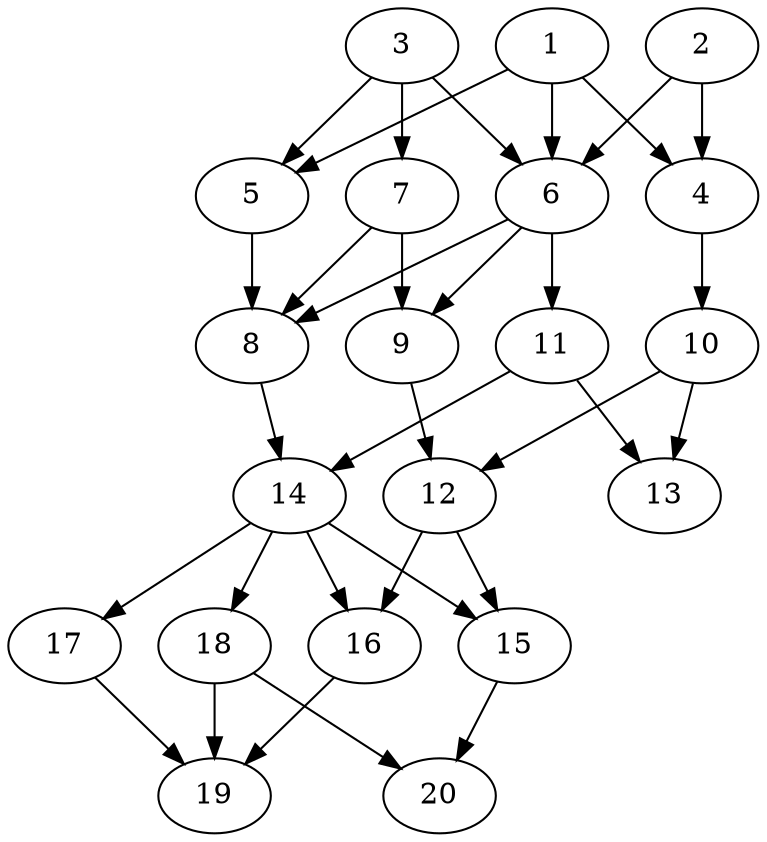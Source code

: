 // DAG automatically generated by daggen at Thu Oct  3 13:58:43 2019
// ./daggen --dot -n 20 --ccr 0.3 --fat 0.5 --regular 0.9 --density 0.7 --mindata 5242880 --maxdata 52428800 
digraph G {
  1 [size="107919360", alpha="0.14", expect_size="32375808"] 
  1 -> 4 [size ="32375808"]
  1 -> 5 [size ="32375808"]
  1 -> 6 [size ="32375808"]
  2 [size="141448533", alpha="0.20", expect_size="42434560"] 
  2 -> 4 [size ="42434560"]
  2 -> 6 [size ="42434560"]
  3 [size="42437973", alpha="0.13", expect_size="12731392"] 
  3 -> 5 [size ="12731392"]
  3 -> 6 [size ="12731392"]
  3 -> 7 [size ="12731392"]
  4 [size="167949653", alpha="0.12", expect_size="50384896"] 
  4 -> 10 [size ="50384896"]
  5 [size="67771733", alpha="0.17", expect_size="20331520"] 
  5 -> 8 [size ="20331520"]
  6 [size="88258560", alpha="0.01", expect_size="26477568"] 
  6 -> 8 [size ="26477568"]
  6 -> 9 [size ="26477568"]
  6 -> 11 [size ="26477568"]
  7 [size="64003413", alpha="0.14", expect_size="19201024"] 
  7 -> 8 [size ="19201024"]
  7 -> 9 [size ="19201024"]
  8 [size="72570880", alpha="0.17", expect_size="21771264"] 
  8 -> 14 [size ="21771264"]
  9 [size="156982613", alpha="0.09", expect_size="47094784"] 
  9 -> 12 [size ="47094784"]
  10 [size="81291947", alpha="0.08", expect_size="24387584"] 
  10 -> 12 [size ="24387584"]
  10 -> 13 [size ="24387584"]
  11 [size="69294080", alpha="0.15", expect_size="20788224"] 
  11 -> 13 [size ="20788224"]
  11 -> 14 [size ="20788224"]
  12 [size="22336853", alpha="0.05", expect_size="6701056"] 
  12 -> 15 [size ="6701056"]
  12 -> 16 [size ="6701056"]
  13 [size="19916800", alpha="0.09", expect_size="5975040"] 
  14 [size="124340907", alpha="0.20", expect_size="37302272"] 
  14 -> 15 [size ="37302272"]
  14 -> 16 [size ="37302272"]
  14 -> 17 [size ="37302272"]
  14 -> 18 [size ="37302272"]
  15 [size="59897173", alpha="0.07", expect_size="17969152"] 
  15 -> 20 [size ="17969152"]
  16 [size="32570027", alpha="0.01", expect_size="9771008"] 
  16 -> 19 [size ="9771008"]
  17 [size="41584640", alpha="0.05", expect_size="12475392"] 
  17 -> 19 [size ="12475392"]
  18 [size="152360960", alpha="0.03", expect_size="45708288"] 
  18 -> 19 [size ="45708288"]
  18 -> 20 [size ="45708288"]
  19 [size="126815573", alpha="0.08", expect_size="38044672"] 
  20 [size="42233173", alpha="0.13", expect_size="12669952"] 
}
